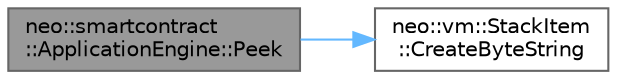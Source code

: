 digraph "neo::smartcontract::ApplicationEngine::Peek"
{
 // LATEX_PDF_SIZE
  bgcolor="transparent";
  edge [fontname=Helvetica,fontsize=10,labelfontname=Helvetica,labelfontsize=10];
  node [fontname=Helvetica,fontsize=10,shape=box,height=0.2,width=0.4];
  rankdir="LR";
  Node1 [id="Node000001",label="neo::smartcontract\l::ApplicationEngine::Peek",height=0.2,width=0.4,color="gray40", fillcolor="grey60", style="filled", fontcolor="black",tooltip="Gets the top item from the evaluation stack without removing it."];
  Node1 -> Node2 [id="edge1_Node000001_Node000002",color="steelblue1",style="solid",tooltip=" "];
  Node2 [id="Node000002",label="neo::vm::StackItem\l::CreateByteString",height=0.2,width=0.4,color="grey40", fillcolor="white", style="filled",URL="$classneo_1_1vm_1_1_stack_item.html#ad28e4e1c003592828468235ec9b9b7a2",tooltip="Creates a byte string stack item."];
}
